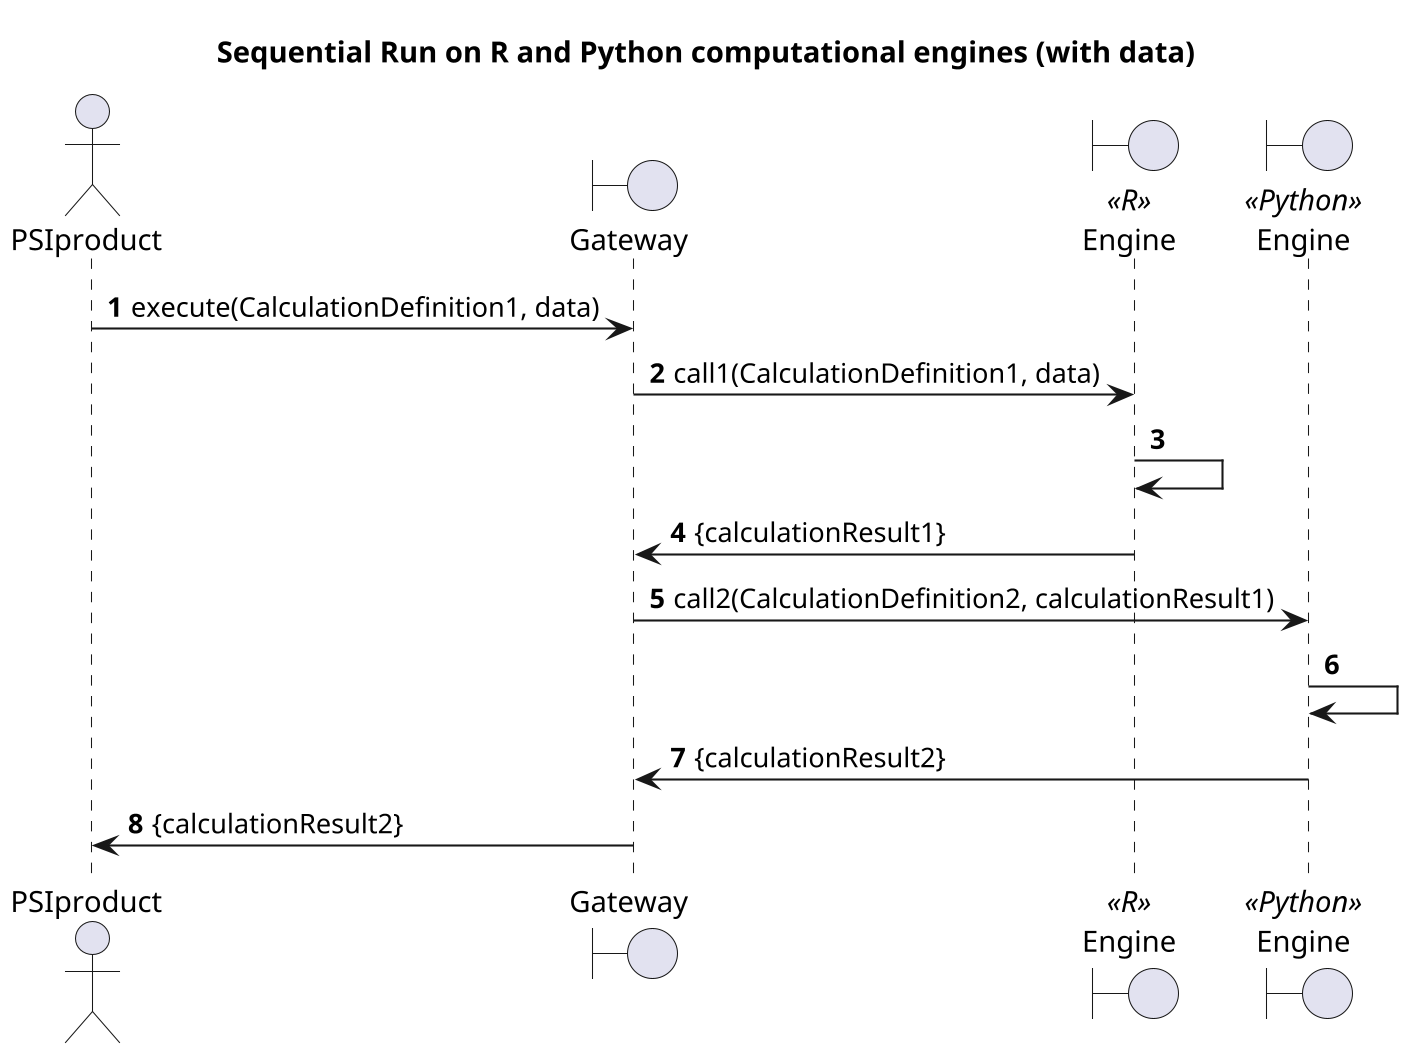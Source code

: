 @startuml
skinparam dpi 200

title Sequential Run on R and Python computational engines (with data)

actor PSIproduct
boundary Gateway
boundary Engine as Engine1 <<R>>
boundary Engine as Engine2 <<Python>>

' TODO what with scenarios when there is no data passed but for eg. TS is returned?

autonumber
PSIproduct -> Gateway: execute(CalculationDefinition1, data)
Gateway -> Engine1: call1(CalculationDefinition1, data)
Engine1 -> Engine1
Engine1 -> Gateway: {calculationResult1}
Gateway -> Engine2: call2(CalculationDefinition2, calculationResult1)
Engine2 -> Engine2
Engine2 -> Gateway: {calculationResult2}
Gateway -> PSIproduct: {calculationResult2}
@enduml